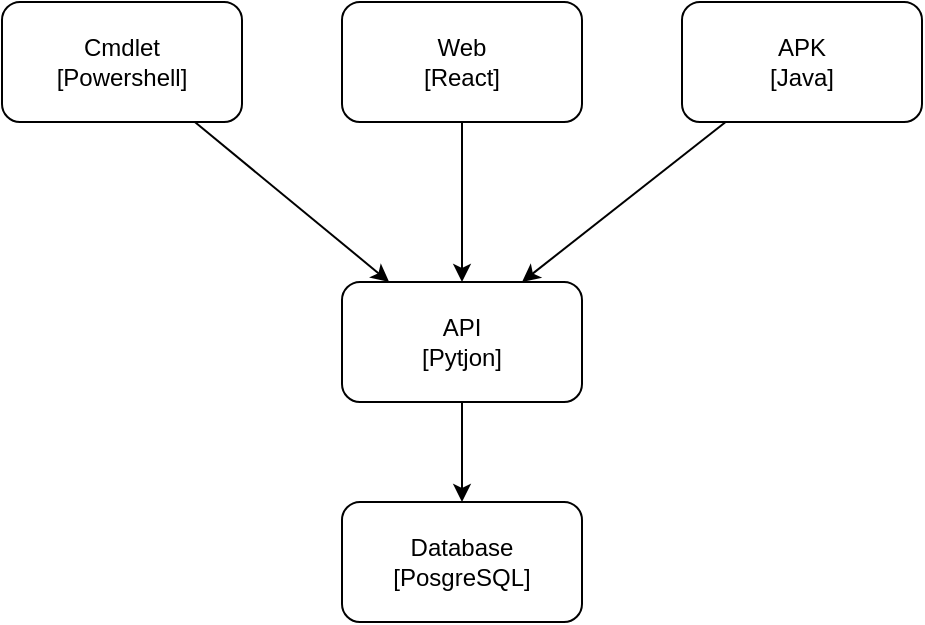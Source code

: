 <mxfile version="16.5.1" type="device"><diagram id="0MLP1QeqFdMoDxS5nA7U" name="Page-1"><mxGraphModel dx="1102" dy="1025" grid="1" gridSize="10" guides="1" tooltips="1" connect="1" arrows="1" fold="1" page="1" pageScale="1" pageWidth="850" pageHeight="1100" math="0" shadow="0"><root><mxCell id="0"/><mxCell id="1" parent="0"/><mxCell id="hpOtLpYPYaUJmsIY5vDe-15" style="edgeStyle=none;rounded=0;orthogonalLoop=1;jettySize=auto;html=1;" edge="1" parent="1" source="hpOtLpYPYaUJmsIY5vDe-1" target="hpOtLpYPYaUJmsIY5vDe-2"><mxGeometry relative="1" as="geometry"/></mxCell><mxCell id="hpOtLpYPYaUJmsIY5vDe-1" value="API&lt;br&gt;[Pytjon]" style="rounded=1;whiteSpace=wrap;html=1;" vertex="1" parent="1"><mxGeometry x="350" y="370" width="120" height="60" as="geometry"/></mxCell><mxCell id="hpOtLpYPYaUJmsIY5vDe-2" value="Database&lt;br&gt;[PosgreSQL]" style="rounded=1;whiteSpace=wrap;html=1;" vertex="1" parent="1"><mxGeometry x="350" y="480" width="120" height="60" as="geometry"/></mxCell><mxCell id="hpOtLpYPYaUJmsIY5vDe-12" style="rounded=0;orthogonalLoop=1;jettySize=auto;html=1;" edge="1" parent="1" source="hpOtLpYPYaUJmsIY5vDe-3" target="hpOtLpYPYaUJmsIY5vDe-1"><mxGeometry relative="1" as="geometry"/></mxCell><mxCell id="hpOtLpYPYaUJmsIY5vDe-3" value="Cmdlet&lt;br&gt;[Powershell]" style="rounded=1;whiteSpace=wrap;html=1;" vertex="1" parent="1"><mxGeometry x="180" y="230" width="120" height="60" as="geometry"/></mxCell><mxCell id="hpOtLpYPYaUJmsIY5vDe-13" style="edgeStyle=none;rounded=0;orthogonalLoop=1;jettySize=auto;html=1;" edge="1" parent="1" source="hpOtLpYPYaUJmsIY5vDe-4" target="hpOtLpYPYaUJmsIY5vDe-1"><mxGeometry relative="1" as="geometry"/></mxCell><mxCell id="hpOtLpYPYaUJmsIY5vDe-4" value="Web&lt;br&gt;[React]" style="rounded=1;whiteSpace=wrap;html=1;" vertex="1" parent="1"><mxGeometry x="350" y="230" width="120" height="60" as="geometry"/></mxCell><mxCell id="hpOtLpYPYaUJmsIY5vDe-14" style="edgeStyle=none;rounded=0;orthogonalLoop=1;jettySize=auto;html=1;entryX=0.75;entryY=0;entryDx=0;entryDy=0;" edge="1" parent="1" source="hpOtLpYPYaUJmsIY5vDe-5" target="hpOtLpYPYaUJmsIY5vDe-1"><mxGeometry relative="1" as="geometry"/></mxCell><mxCell id="hpOtLpYPYaUJmsIY5vDe-5" value="APK&lt;br&gt;[Java]" style="rounded=1;whiteSpace=wrap;html=1;" vertex="1" parent="1"><mxGeometry x="520" y="230" width="120" height="60" as="geometry"/></mxCell></root></mxGraphModel></diagram></mxfile>